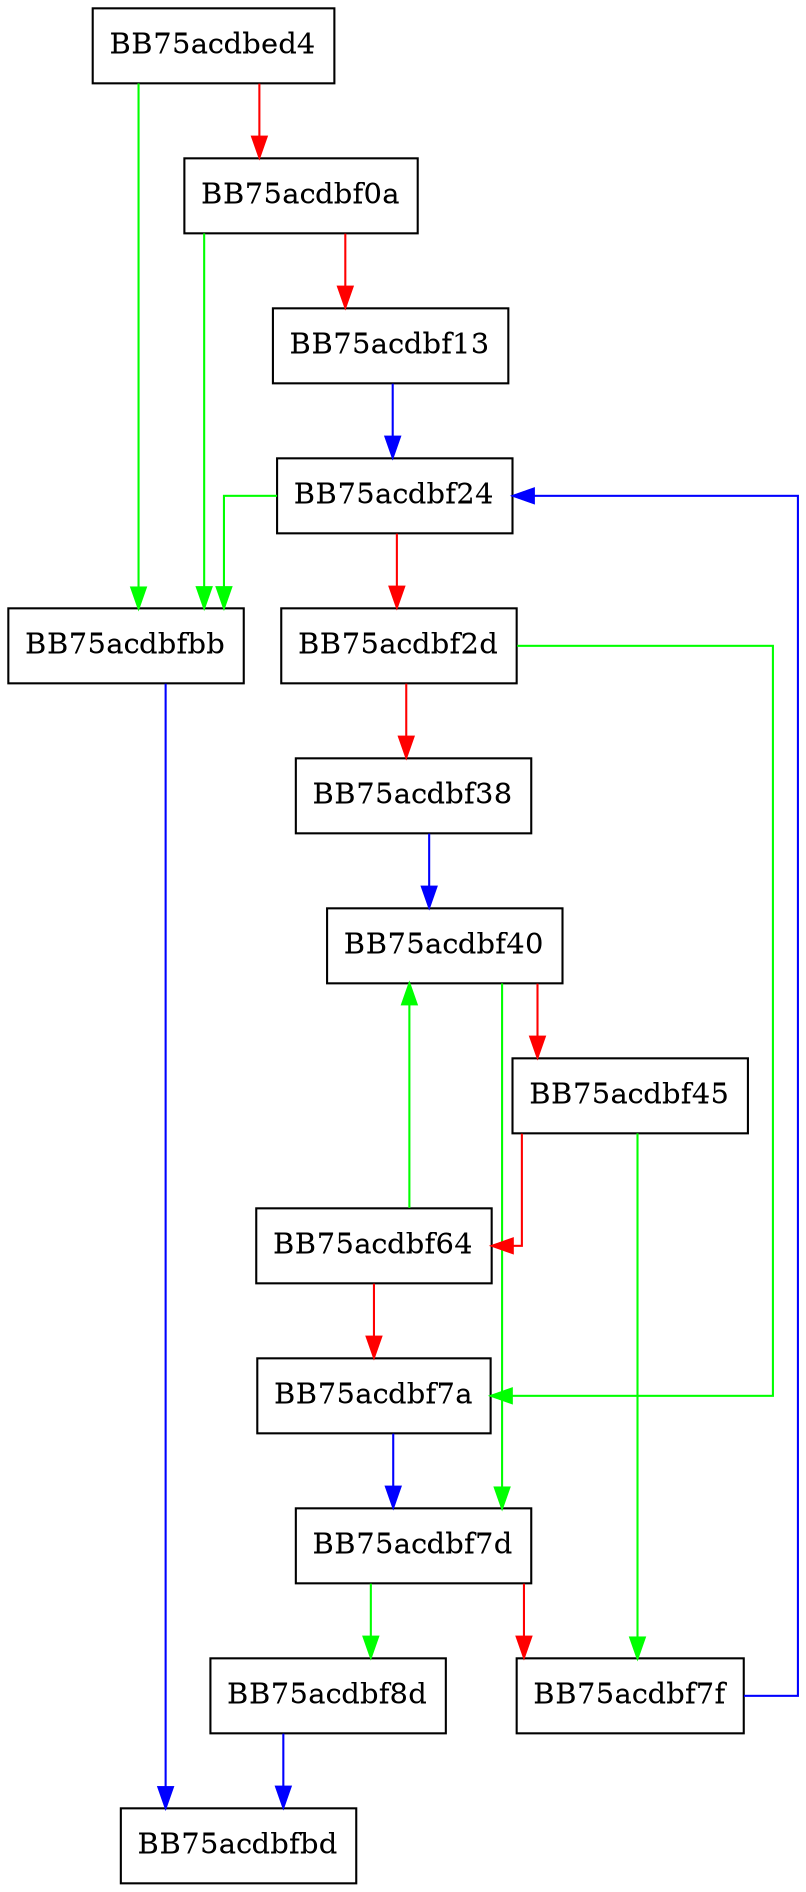 digraph RemoveWideStringDataFromBuffer {
  node [shape="box"];
  graph [splines=ortho];
  BB75acdbed4 -> BB75acdbfbb [color="green"];
  BB75acdbed4 -> BB75acdbf0a [color="red"];
  BB75acdbf0a -> BB75acdbfbb [color="green"];
  BB75acdbf0a -> BB75acdbf13 [color="red"];
  BB75acdbf13 -> BB75acdbf24 [color="blue"];
  BB75acdbf24 -> BB75acdbfbb [color="green"];
  BB75acdbf24 -> BB75acdbf2d [color="red"];
  BB75acdbf2d -> BB75acdbf7a [color="green"];
  BB75acdbf2d -> BB75acdbf38 [color="red"];
  BB75acdbf38 -> BB75acdbf40 [color="blue"];
  BB75acdbf40 -> BB75acdbf7d [color="green"];
  BB75acdbf40 -> BB75acdbf45 [color="red"];
  BB75acdbf45 -> BB75acdbf7f [color="green"];
  BB75acdbf45 -> BB75acdbf64 [color="red"];
  BB75acdbf64 -> BB75acdbf40 [color="green"];
  BB75acdbf64 -> BB75acdbf7a [color="red"];
  BB75acdbf7a -> BB75acdbf7d [color="blue"];
  BB75acdbf7d -> BB75acdbf8d [color="green"];
  BB75acdbf7d -> BB75acdbf7f [color="red"];
  BB75acdbf7f -> BB75acdbf24 [color="blue"];
  BB75acdbf8d -> BB75acdbfbd [color="blue"];
  BB75acdbfbb -> BB75acdbfbd [color="blue"];
}